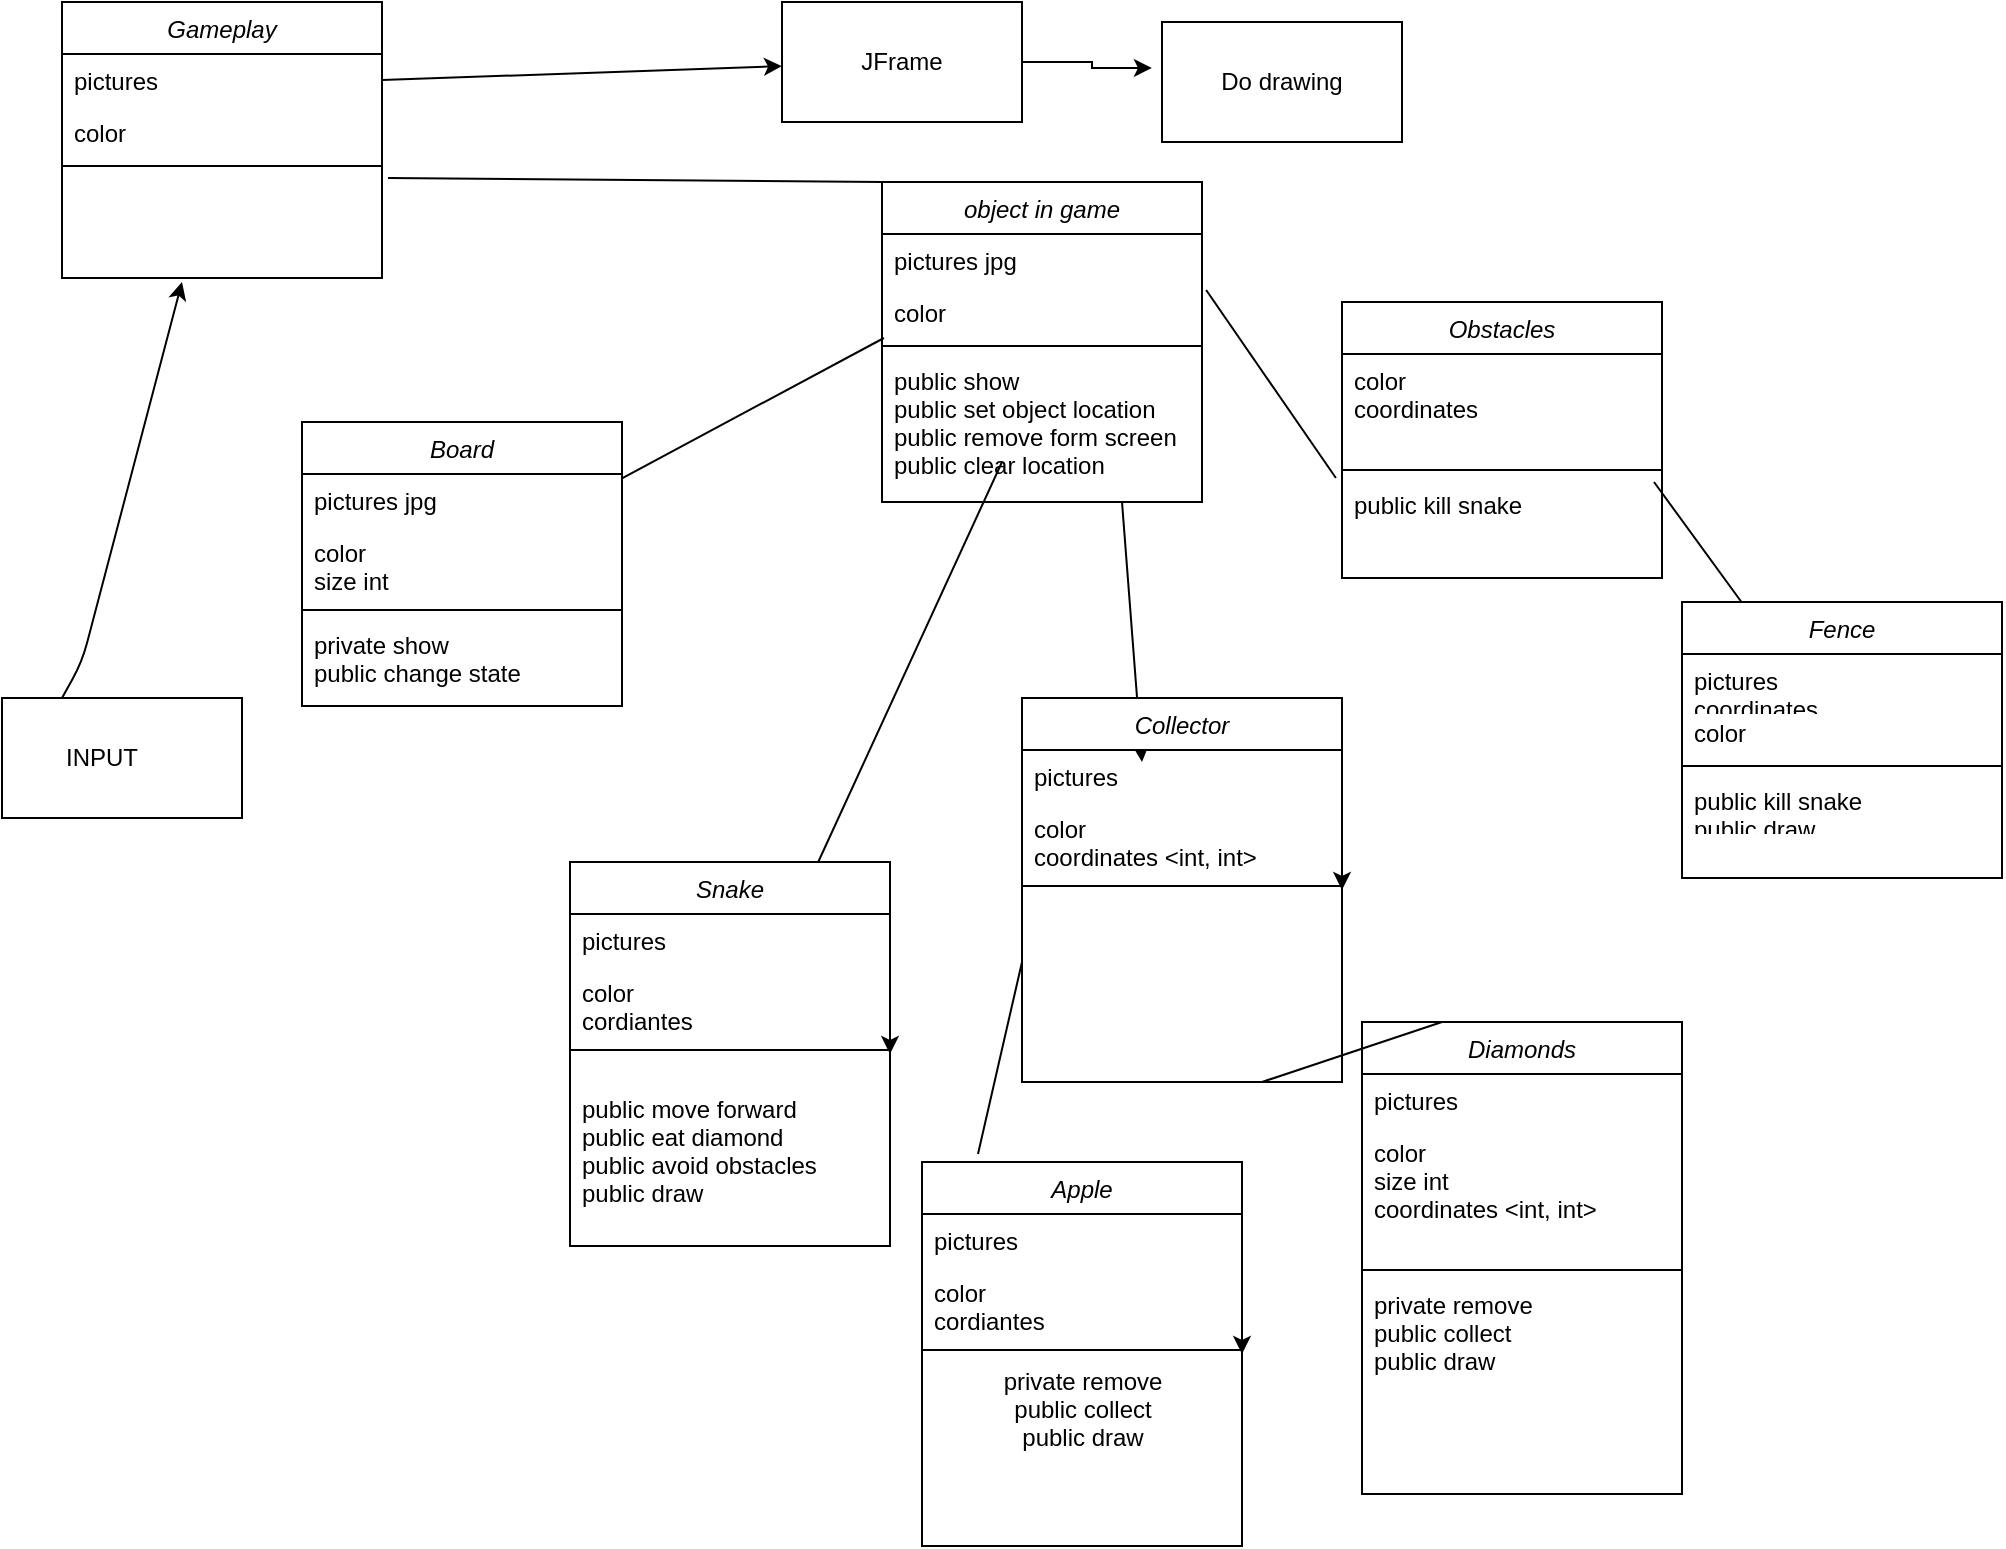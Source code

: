 <mxfile version="14.4.6" type="github">
  <diagram id="C5RBs43oDa-KdzZeNtuy" name="Page-1">
    <mxGraphModel dx="1350" dy="804" grid="1" gridSize="10" guides="1" tooltips="1" connect="1" arrows="1" fold="1" page="1" pageScale="1" pageWidth="827" pageHeight="1169" math="0" shadow="0">
      <root>
        <mxCell id="WIyWlLk6GJQsqaUBKTNV-0" />
        <mxCell id="WIyWlLk6GJQsqaUBKTNV-1" parent="WIyWlLk6GJQsqaUBKTNV-0" />
        <mxCell id="zkfFHV4jXpPFQw0GAbJ--0" value="Snake" style="swimlane;fontStyle=2;align=center;verticalAlign=top;childLayout=stackLayout;horizontal=1;startSize=26;horizontalStack=0;resizeParent=1;resizeLast=0;collapsible=1;marginBottom=0;rounded=0;shadow=0;strokeWidth=1;" parent="WIyWlLk6GJQsqaUBKTNV-1" vertex="1">
          <mxGeometry x="334" y="440" width="160" height="192" as="geometry">
            <mxRectangle x="230" y="140" width="160" height="26" as="alternateBounds" />
          </mxGeometry>
        </mxCell>
        <mxCell id="zkfFHV4jXpPFQw0GAbJ--1" value="pictures" style="text;align=left;verticalAlign=top;spacingLeft=4;spacingRight=4;overflow=hidden;rotatable=0;points=[[0,0.5],[1,0.5]];portConstraint=eastwest;" parent="zkfFHV4jXpPFQw0GAbJ--0" vertex="1">
          <mxGeometry y="26" width="160" height="26" as="geometry" />
        </mxCell>
        <mxCell id="gh3TQLpaxeXf3Y-kWE5p-32" style="edgeStyle=orthogonalEdgeStyle;rounded=0;orthogonalLoop=1;jettySize=auto;html=1;exitX=1;exitY=0.5;exitDx=0;exitDy=0;entryX=1;entryY=0.5;entryDx=0;entryDy=0;" edge="1" parent="zkfFHV4jXpPFQw0GAbJ--0" source="zkfFHV4jXpPFQw0GAbJ--2" target="zkfFHV4jXpPFQw0GAbJ--0">
          <mxGeometry relative="1" as="geometry" />
        </mxCell>
        <mxCell id="zkfFHV4jXpPFQw0GAbJ--2" value="color&#xa;cordiantes&#xa;" style="text;align=left;verticalAlign=top;spacingLeft=4;spacingRight=4;overflow=hidden;rotatable=0;points=[[0,0.5],[1,0.5]];portConstraint=eastwest;rounded=0;shadow=0;html=0;" parent="zkfFHV4jXpPFQw0GAbJ--0" vertex="1">
          <mxGeometry y="52" width="160" height="38" as="geometry" />
        </mxCell>
        <mxCell id="zkfFHV4jXpPFQw0GAbJ--4" value="" style="line;html=1;strokeWidth=1;align=left;verticalAlign=middle;spacingTop=-1;spacingLeft=3;spacingRight=3;rotatable=0;labelPosition=right;points=[];portConstraint=eastwest;" parent="zkfFHV4jXpPFQw0GAbJ--0" vertex="1">
          <mxGeometry y="90" width="160" height="8" as="geometry" />
        </mxCell>
        <mxCell id="gh3TQLpaxeXf3Y-kWE5p-0" value="Gameplay" style="swimlane;fontStyle=2;align=center;verticalAlign=top;childLayout=stackLayout;horizontal=1;startSize=26;horizontalStack=0;resizeParent=1;resizeLast=0;collapsible=1;marginBottom=0;rounded=0;shadow=0;strokeWidth=1;" vertex="1" parent="WIyWlLk6GJQsqaUBKTNV-1">
          <mxGeometry x="80" y="10" width="160" height="138" as="geometry">
            <mxRectangle x="230" y="140" width="160" height="26" as="alternateBounds" />
          </mxGeometry>
        </mxCell>
        <mxCell id="gh3TQLpaxeXf3Y-kWE5p-1" value="pictures" style="text;align=left;verticalAlign=top;spacingLeft=4;spacingRight=4;overflow=hidden;rotatable=0;points=[[0,0.5],[1,0.5]];portConstraint=eastwest;" vertex="1" parent="gh3TQLpaxeXf3Y-kWE5p-0">
          <mxGeometry y="26" width="160" height="26" as="geometry" />
        </mxCell>
        <mxCell id="gh3TQLpaxeXf3Y-kWE5p-2" value="color" style="text;align=left;verticalAlign=top;spacingLeft=4;spacingRight=4;overflow=hidden;rotatable=0;points=[[0,0.5],[1,0.5]];portConstraint=eastwest;rounded=0;shadow=0;html=0;" vertex="1" parent="gh3TQLpaxeXf3Y-kWE5p-0">
          <mxGeometry y="52" width="160" height="26" as="geometry" />
        </mxCell>
        <mxCell id="gh3TQLpaxeXf3Y-kWE5p-3" value="" style="line;html=1;strokeWidth=1;align=left;verticalAlign=middle;spacingTop=-1;spacingLeft=3;spacingRight=3;rotatable=0;labelPosition=right;points=[];portConstraint=eastwest;" vertex="1" parent="gh3TQLpaxeXf3Y-kWE5p-0">
          <mxGeometry y="78" width="160" height="8" as="geometry" />
        </mxCell>
        <mxCell id="gh3TQLpaxeXf3Y-kWE5p-5" value="Board" style="swimlane;fontStyle=2;align=center;verticalAlign=top;childLayout=stackLayout;horizontal=1;startSize=26;horizontalStack=0;resizeParent=1;resizeLast=0;collapsible=1;marginBottom=0;rounded=0;shadow=0;strokeWidth=1;" vertex="1" parent="WIyWlLk6GJQsqaUBKTNV-1">
          <mxGeometry x="200" y="220" width="160" height="142" as="geometry">
            <mxRectangle x="230" y="140" width="160" height="26" as="alternateBounds" />
          </mxGeometry>
        </mxCell>
        <mxCell id="gh3TQLpaxeXf3Y-kWE5p-6" value="pictures jpg" style="text;align=left;verticalAlign=top;spacingLeft=4;spacingRight=4;overflow=hidden;rotatable=0;points=[[0,0.5],[1,0.5]];portConstraint=eastwest;" vertex="1" parent="gh3TQLpaxeXf3Y-kWE5p-5">
          <mxGeometry y="26" width="160" height="26" as="geometry" />
        </mxCell>
        <mxCell id="gh3TQLpaxeXf3Y-kWE5p-7" value="color&#xa;size int&#xa;" style="text;align=left;verticalAlign=top;spacingLeft=4;spacingRight=4;overflow=hidden;rotatable=0;points=[[0,0.5],[1,0.5]];portConstraint=eastwest;rounded=0;shadow=0;html=0;" vertex="1" parent="gh3TQLpaxeXf3Y-kWE5p-5">
          <mxGeometry y="52" width="160" height="38" as="geometry" />
        </mxCell>
        <mxCell id="gh3TQLpaxeXf3Y-kWE5p-8" value="" style="line;html=1;strokeWidth=1;align=left;verticalAlign=middle;spacingTop=-1;spacingLeft=3;spacingRight=3;rotatable=0;labelPosition=right;points=[];portConstraint=eastwest;" vertex="1" parent="gh3TQLpaxeXf3Y-kWE5p-5">
          <mxGeometry y="90" width="160" height="8" as="geometry" />
        </mxCell>
        <mxCell id="gh3TQLpaxeXf3Y-kWE5p-9" value="private show&#xa;public change state &#xa;" style="text;align=left;verticalAlign=top;spacingLeft=4;spacingRight=4;overflow=hidden;rotatable=0;points=[[0,0.5],[1,0.5]];portConstraint=eastwest;" vertex="1" parent="gh3TQLpaxeXf3Y-kWE5p-5">
          <mxGeometry y="98" width="160" height="44" as="geometry" />
        </mxCell>
        <mxCell id="gh3TQLpaxeXf3Y-kWE5p-10" value="object in game" style="swimlane;fontStyle=2;align=center;verticalAlign=top;childLayout=stackLayout;horizontal=1;startSize=26;horizontalStack=0;resizeParent=1;resizeLast=0;collapsible=1;marginBottom=0;rounded=0;shadow=0;strokeWidth=1;" vertex="1" parent="WIyWlLk6GJQsqaUBKTNV-1">
          <mxGeometry x="490" y="100" width="160" height="160" as="geometry">
            <mxRectangle x="230" y="140" width="160" height="26" as="alternateBounds" />
          </mxGeometry>
        </mxCell>
        <mxCell id="gh3TQLpaxeXf3Y-kWE5p-11" value="pictures jpg" style="text;align=left;verticalAlign=top;spacingLeft=4;spacingRight=4;overflow=hidden;rotatable=0;points=[[0,0.5],[1,0.5]];portConstraint=eastwest;" vertex="1" parent="gh3TQLpaxeXf3Y-kWE5p-10">
          <mxGeometry y="26" width="160" height="26" as="geometry" />
        </mxCell>
        <mxCell id="gh3TQLpaxeXf3Y-kWE5p-12" value="color" style="text;align=left;verticalAlign=top;spacingLeft=4;spacingRight=4;overflow=hidden;rotatable=0;points=[[0,0.5],[1,0.5]];portConstraint=eastwest;rounded=0;shadow=0;html=0;" vertex="1" parent="gh3TQLpaxeXf3Y-kWE5p-10">
          <mxGeometry y="52" width="160" height="26" as="geometry" />
        </mxCell>
        <mxCell id="gh3TQLpaxeXf3Y-kWE5p-13" value="" style="line;html=1;strokeWidth=1;align=left;verticalAlign=middle;spacingTop=-1;spacingLeft=3;spacingRight=3;rotatable=0;labelPosition=right;points=[];portConstraint=eastwest;" vertex="1" parent="gh3TQLpaxeXf3Y-kWE5p-10">
          <mxGeometry y="78" width="160" height="8" as="geometry" />
        </mxCell>
        <mxCell id="gh3TQLpaxeXf3Y-kWE5p-14" value="public show&#xa;public set object location&#xa;public remove form screen&#xa;public clear location&#xa;&#xa;" style="text;align=left;verticalAlign=top;spacingLeft=4;spacingRight=4;overflow=hidden;rotatable=0;points=[[0,0.5],[1,0.5]];portConstraint=eastwest;" vertex="1" parent="gh3TQLpaxeXf3Y-kWE5p-10">
          <mxGeometry y="86" width="160" height="74" as="geometry" />
        </mxCell>
        <mxCell id="gh3TQLpaxeXf3Y-kWE5p-15" value="Obstacles" style="swimlane;fontStyle=2;align=center;verticalAlign=top;childLayout=stackLayout;horizontal=1;startSize=26;horizontalStack=0;resizeParent=1;resizeLast=0;collapsible=1;marginBottom=0;rounded=0;shadow=0;strokeWidth=1;" vertex="1" parent="WIyWlLk6GJQsqaUBKTNV-1">
          <mxGeometry x="720" y="160" width="160" height="138" as="geometry">
            <mxRectangle x="230" y="140" width="160" height="26" as="alternateBounds" />
          </mxGeometry>
        </mxCell>
        <mxCell id="gh3TQLpaxeXf3Y-kWE5p-17" value="color&#xa;coordinates&#xa;" style="text;align=left;verticalAlign=top;spacingLeft=4;spacingRight=4;overflow=hidden;rotatable=0;points=[[0,0.5],[1,0.5]];portConstraint=eastwest;rounded=0;shadow=0;html=0;" vertex="1" parent="gh3TQLpaxeXf3Y-kWE5p-15">
          <mxGeometry y="26" width="160" height="54" as="geometry" />
        </mxCell>
        <mxCell id="gh3TQLpaxeXf3Y-kWE5p-18" value="" style="line;html=1;strokeWidth=1;align=left;verticalAlign=middle;spacingTop=-1;spacingLeft=3;spacingRight=3;rotatable=0;labelPosition=right;points=[];portConstraint=eastwest;" vertex="1" parent="gh3TQLpaxeXf3Y-kWE5p-15">
          <mxGeometry y="80" width="160" height="8" as="geometry" />
        </mxCell>
        <mxCell id="gh3TQLpaxeXf3Y-kWE5p-19" value="public kill snake" style="text;align=left;verticalAlign=top;spacingLeft=4;spacingRight=4;overflow=hidden;rotatable=0;points=[[0,0.5],[1,0.5]];portConstraint=eastwest;" vertex="1" parent="gh3TQLpaxeXf3Y-kWE5p-15">
          <mxGeometry y="88" width="160" height="26" as="geometry" />
        </mxCell>
        <mxCell id="gh3TQLpaxeXf3Y-kWE5p-20" value="Diamonds" style="swimlane;fontStyle=2;align=center;verticalAlign=top;childLayout=stackLayout;horizontal=1;startSize=26;horizontalStack=0;resizeParent=1;resizeLast=0;collapsible=1;marginBottom=0;rounded=0;shadow=0;strokeWidth=1;" vertex="1" parent="WIyWlLk6GJQsqaUBKTNV-1">
          <mxGeometry x="730" y="520" width="160" height="236" as="geometry">
            <mxRectangle x="230" y="140" width="160" height="26" as="alternateBounds" />
          </mxGeometry>
        </mxCell>
        <mxCell id="gh3TQLpaxeXf3Y-kWE5p-21" value="pictures" style="text;align=left;verticalAlign=top;spacingLeft=4;spacingRight=4;overflow=hidden;rotatable=0;points=[[0,0.5],[1,0.5]];portConstraint=eastwest;" vertex="1" parent="gh3TQLpaxeXf3Y-kWE5p-20">
          <mxGeometry y="26" width="160" height="26" as="geometry" />
        </mxCell>
        <mxCell id="gh3TQLpaxeXf3Y-kWE5p-22" value="color &#xa;size int&#xa;coordinates &lt;int, int&gt;&#xa;" style="text;align=left;verticalAlign=top;spacingLeft=4;spacingRight=4;overflow=hidden;rotatable=0;points=[[0,0.5],[1,0.5]];portConstraint=eastwest;rounded=0;shadow=0;html=0;" vertex="1" parent="gh3TQLpaxeXf3Y-kWE5p-20">
          <mxGeometry y="52" width="160" height="68" as="geometry" />
        </mxCell>
        <mxCell id="gh3TQLpaxeXf3Y-kWE5p-23" value="" style="line;html=1;strokeWidth=1;align=left;verticalAlign=middle;spacingTop=-1;spacingLeft=3;spacingRight=3;rotatable=0;labelPosition=right;points=[];portConstraint=eastwest;" vertex="1" parent="gh3TQLpaxeXf3Y-kWE5p-20">
          <mxGeometry y="120" width="160" height="8" as="geometry" />
        </mxCell>
        <mxCell id="gh3TQLpaxeXf3Y-kWE5p-24" value="private remove&#xa;public collect&#xa;public draw&#xa;" style="text;align=left;verticalAlign=top;spacingLeft=4;spacingRight=4;overflow=hidden;rotatable=0;points=[[0,0.5],[1,0.5]];portConstraint=eastwest;" vertex="1" parent="gh3TQLpaxeXf3Y-kWE5p-20">
          <mxGeometry y="128" width="160" height="108" as="geometry" />
        </mxCell>
        <mxCell id="gh3TQLpaxeXf3Y-kWE5p-27" value="" style="endArrow=none;html=1;exitX=1.019;exitY=0.077;exitDx=0;exitDy=0;exitPerimeter=0;entryX=0;entryY=0;entryDx=0;entryDy=0;" edge="1" parent="WIyWlLk6GJQsqaUBKTNV-1" target="gh3TQLpaxeXf3Y-kWE5p-10">
          <mxGeometry width="50" height="50" relative="1" as="geometry">
            <mxPoint x="243.04" y="98.002" as="sourcePoint" />
            <mxPoint x="440" y="390" as="targetPoint" />
          </mxGeometry>
        </mxCell>
        <mxCell id="gh3TQLpaxeXf3Y-kWE5p-28" value="" style="endArrow=none;html=1;entryX=0.006;entryY=1;entryDx=0;entryDy=0;entryPerimeter=0;" edge="1" parent="WIyWlLk6GJQsqaUBKTNV-1" source="gh3TQLpaxeXf3Y-kWE5p-5" target="gh3TQLpaxeXf3Y-kWE5p-12">
          <mxGeometry width="50" height="50" relative="1" as="geometry">
            <mxPoint x="390" y="440" as="sourcePoint" />
            <mxPoint x="440" y="390" as="targetPoint" />
          </mxGeometry>
        </mxCell>
        <mxCell id="gh3TQLpaxeXf3Y-kWE5p-29" value="" style="endArrow=none;html=1;" edge="1" parent="WIyWlLk6GJQsqaUBKTNV-1" source="zkfFHV4jXpPFQw0GAbJ--0">
          <mxGeometry width="50" height="50" relative="1" as="geometry">
            <mxPoint x="390" y="440" as="sourcePoint" />
            <mxPoint x="550" y="240" as="targetPoint" />
          </mxGeometry>
        </mxCell>
        <mxCell id="gh3TQLpaxeXf3Y-kWE5p-35" value="" style="endArrow=none;html=1;entryX=0.25;entryY=0;entryDx=0;entryDy=0;exitX=0.75;exitY=1;exitDx=0;exitDy=0;" edge="1" parent="WIyWlLk6GJQsqaUBKTNV-1" source="gh3TQLpaxeXf3Y-kWE5p-58" target="gh3TQLpaxeXf3Y-kWE5p-20">
          <mxGeometry width="50" height="50" relative="1" as="geometry">
            <mxPoint x="750" y="300" as="sourcePoint" />
            <mxPoint x="440" y="390" as="targetPoint" />
          </mxGeometry>
        </mxCell>
        <mxCell id="gh3TQLpaxeXf3Y-kWE5p-36" value="Fence" style="swimlane;fontStyle=2;align=center;verticalAlign=top;childLayout=stackLayout;horizontal=1;startSize=26;horizontalStack=0;resizeParent=1;resizeLast=0;collapsible=1;marginBottom=0;rounded=0;shadow=0;strokeWidth=1;" vertex="1" parent="WIyWlLk6GJQsqaUBKTNV-1">
          <mxGeometry x="890" y="310" width="160" height="138" as="geometry">
            <mxRectangle x="230" y="140" width="160" height="26" as="alternateBounds" />
          </mxGeometry>
        </mxCell>
        <mxCell id="gh3TQLpaxeXf3Y-kWE5p-37" value="pictures&#xa;coordinates&#xa;" style="text;align=left;verticalAlign=top;spacingLeft=4;spacingRight=4;overflow=hidden;rotatable=0;points=[[0,0.5],[1,0.5]];portConstraint=eastwest;" vertex="1" parent="gh3TQLpaxeXf3Y-kWE5p-36">
          <mxGeometry y="26" width="160" height="26" as="geometry" />
        </mxCell>
        <mxCell id="gh3TQLpaxeXf3Y-kWE5p-38" value="color" style="text;align=left;verticalAlign=top;spacingLeft=4;spacingRight=4;overflow=hidden;rotatable=0;points=[[0,0.5],[1,0.5]];portConstraint=eastwest;rounded=0;shadow=0;html=0;" vertex="1" parent="gh3TQLpaxeXf3Y-kWE5p-36">
          <mxGeometry y="52" width="160" height="26" as="geometry" />
        </mxCell>
        <mxCell id="gh3TQLpaxeXf3Y-kWE5p-39" value="" style="line;html=1;strokeWidth=1;align=left;verticalAlign=middle;spacingTop=-1;spacingLeft=3;spacingRight=3;rotatable=0;labelPosition=right;points=[];portConstraint=eastwest;" vertex="1" parent="gh3TQLpaxeXf3Y-kWE5p-36">
          <mxGeometry y="78" width="160" height="8" as="geometry" />
        </mxCell>
        <mxCell id="gh3TQLpaxeXf3Y-kWE5p-40" value="public kill snake&#xa;public draw&#xa;" style="text;align=left;verticalAlign=top;spacingLeft=4;spacingRight=4;overflow=hidden;rotatable=0;points=[[0,0.5],[1,0.5]];portConstraint=eastwest;" vertex="1" parent="gh3TQLpaxeXf3Y-kWE5p-36">
          <mxGeometry y="86" width="160" height="26" as="geometry" />
        </mxCell>
        <mxCell id="gh3TQLpaxeXf3Y-kWE5p-41" value="" style="endArrow=none;html=1;entryX=0.975;entryY=0.077;entryDx=0;entryDy=0;entryPerimeter=0;" edge="1" parent="WIyWlLk6GJQsqaUBKTNV-1" source="gh3TQLpaxeXf3Y-kWE5p-36" target="gh3TQLpaxeXf3Y-kWE5p-19">
          <mxGeometry width="50" height="50" relative="1" as="geometry">
            <mxPoint x="390" y="440" as="sourcePoint" />
            <mxPoint x="440" y="390" as="targetPoint" />
          </mxGeometry>
        </mxCell>
        <mxCell id="gh3TQLpaxeXf3Y-kWE5p-42" value="" style="endArrow=none;html=1;entryX=1.013;entryY=0.077;entryDx=0;entryDy=0;entryPerimeter=0;exitX=-0.019;exitY=0;exitDx=0;exitDy=0;exitPerimeter=0;" edge="1" parent="WIyWlLk6GJQsqaUBKTNV-1" source="gh3TQLpaxeXf3Y-kWE5p-19" target="gh3TQLpaxeXf3Y-kWE5p-12">
          <mxGeometry width="50" height="50" relative="1" as="geometry">
            <mxPoint x="390" y="440" as="sourcePoint" />
            <mxPoint x="440" y="390" as="targetPoint" />
          </mxGeometry>
        </mxCell>
        <mxCell id="gh3TQLpaxeXf3Y-kWE5p-43" value="" style="endArrow=classic;html=1;exitX=1;exitY=0.5;exitDx=0;exitDy=0;" edge="1" parent="WIyWlLk6GJQsqaUBKTNV-1" source="gh3TQLpaxeXf3Y-kWE5p-1" target="gh3TQLpaxeXf3Y-kWE5p-44">
          <mxGeometry width="50" height="50" relative="1" as="geometry">
            <mxPoint x="390" y="440" as="sourcePoint" />
            <mxPoint x="500" y="40" as="targetPoint" />
          </mxGeometry>
        </mxCell>
        <mxCell id="gh3TQLpaxeXf3Y-kWE5p-56" style="edgeStyle=orthogonalEdgeStyle;rounded=0;orthogonalLoop=1;jettySize=auto;html=1;exitX=1;exitY=0.5;exitDx=0;exitDy=0;entryX=-0.042;entryY=0.383;entryDx=0;entryDy=0;entryPerimeter=0;" edge="1" parent="WIyWlLk6GJQsqaUBKTNV-1" source="gh3TQLpaxeXf3Y-kWE5p-44" target="gh3TQLpaxeXf3Y-kWE5p-54">
          <mxGeometry relative="1" as="geometry" />
        </mxCell>
        <mxCell id="gh3TQLpaxeXf3Y-kWE5p-44" value="JFrame" style="rounded=0;whiteSpace=wrap;html=1;" vertex="1" parent="WIyWlLk6GJQsqaUBKTNV-1">
          <mxGeometry x="440" y="10" width="120" height="60" as="geometry" />
        </mxCell>
        <mxCell id="gh3TQLpaxeXf3Y-kWE5p-45" value="" style="endArrow=classic;html=1;exitX=0.25;exitY=0;exitDx=0;exitDy=0;" edge="1" parent="WIyWlLk6GJQsqaUBKTNV-1" source="gh3TQLpaxeXf3Y-kWE5p-52">
          <mxGeometry width="50" height="50" relative="1" as="geometry">
            <mxPoint x="70" y="328" as="sourcePoint" />
            <mxPoint x="140" y="150" as="targetPoint" />
            <Array as="points">
              <mxPoint x="90" y="340" />
            </Array>
          </mxGeometry>
        </mxCell>
        <mxCell id="gh3TQLpaxeXf3Y-kWE5p-52" value="" style="rounded=0;whiteSpace=wrap;html=1;" vertex="1" parent="WIyWlLk6GJQsqaUBKTNV-1">
          <mxGeometry x="50.004" y="358" width="120" height="60" as="geometry" />
        </mxCell>
        <mxCell id="gh3TQLpaxeXf3Y-kWE5p-53" value="INPUT" style="text;html=1;strokeColor=none;fillColor=none;align=center;verticalAlign=middle;whiteSpace=wrap;rounded=0;" vertex="1" parent="WIyWlLk6GJQsqaUBKTNV-1">
          <mxGeometry x="80" y="378" width="40" height="20" as="geometry" />
        </mxCell>
        <mxCell id="zkfFHV4jXpPFQw0GAbJ--5" value="public move forward&#xa;public eat diamond&#xa;public avoid obstacles&#xa;public draw&#xa;&#xa;" style="text;align=left;verticalAlign=top;spacingLeft=4;spacingRight=4;overflow=hidden;rotatable=0;points=[[0,0.5],[1,0.5]];portConstraint=eastwest;" parent="WIyWlLk6GJQsqaUBKTNV-1" vertex="1">
          <mxGeometry x="334" y="550" width="160" height="94" as="geometry" />
        </mxCell>
        <mxCell id="gh3TQLpaxeXf3Y-kWE5p-54" value="Do drawing" style="rounded=0;whiteSpace=wrap;html=1;" vertex="1" parent="WIyWlLk6GJQsqaUBKTNV-1">
          <mxGeometry x="630" y="20" width="120" height="60" as="geometry" />
        </mxCell>
        <mxCell id="gh3TQLpaxeXf3Y-kWE5p-57" value="" style="endArrow=classic;html=1;exitX=0.75;exitY=1;exitDx=0;exitDy=0;" edge="1" parent="WIyWlLk6GJQsqaUBKTNV-1" source="gh3TQLpaxeXf3Y-kWE5p-10">
          <mxGeometry width="50" height="50" relative="1" as="geometry">
            <mxPoint x="390" y="410" as="sourcePoint" />
            <mxPoint x="620" y="390" as="targetPoint" />
          </mxGeometry>
        </mxCell>
        <mxCell id="gh3TQLpaxeXf3Y-kWE5p-58" value="Collector" style="swimlane;fontStyle=2;align=center;verticalAlign=top;childLayout=stackLayout;horizontal=1;startSize=26;horizontalStack=0;resizeParent=1;resizeLast=0;collapsible=1;marginBottom=0;rounded=0;shadow=0;strokeWidth=1;" vertex="1" parent="WIyWlLk6GJQsqaUBKTNV-1">
          <mxGeometry x="560" y="358" width="160" height="192" as="geometry">
            <mxRectangle x="230" y="140" width="160" height="26" as="alternateBounds" />
          </mxGeometry>
        </mxCell>
        <mxCell id="gh3TQLpaxeXf3Y-kWE5p-59" value="pictures" style="text;align=left;verticalAlign=top;spacingLeft=4;spacingRight=4;overflow=hidden;rotatable=0;points=[[0,0.5],[1,0.5]];portConstraint=eastwest;" vertex="1" parent="gh3TQLpaxeXf3Y-kWE5p-58">
          <mxGeometry y="26" width="160" height="26" as="geometry" />
        </mxCell>
        <mxCell id="gh3TQLpaxeXf3Y-kWE5p-60" style="edgeStyle=orthogonalEdgeStyle;rounded=0;orthogonalLoop=1;jettySize=auto;html=1;exitX=1;exitY=0.5;exitDx=0;exitDy=0;entryX=1;entryY=0.5;entryDx=0;entryDy=0;" edge="1" parent="gh3TQLpaxeXf3Y-kWE5p-58" source="gh3TQLpaxeXf3Y-kWE5p-61" target="gh3TQLpaxeXf3Y-kWE5p-58">
          <mxGeometry relative="1" as="geometry" />
        </mxCell>
        <mxCell id="gh3TQLpaxeXf3Y-kWE5p-61" value="color&#xa;coordinates &lt;int, int&gt;&#xa;" style="text;align=left;verticalAlign=top;spacingLeft=4;spacingRight=4;overflow=hidden;rotatable=0;points=[[0,0.5],[1,0.5]];portConstraint=eastwest;rounded=0;shadow=0;html=0;" vertex="1" parent="gh3TQLpaxeXf3Y-kWE5p-58">
          <mxGeometry y="52" width="160" height="38" as="geometry" />
        </mxCell>
        <mxCell id="gh3TQLpaxeXf3Y-kWE5p-62" value="" style="line;html=1;strokeWidth=1;align=left;verticalAlign=middle;spacingTop=-1;spacingLeft=3;spacingRight=3;rotatable=0;labelPosition=right;points=[];portConstraint=eastwest;" vertex="1" parent="gh3TQLpaxeXf3Y-kWE5p-58">
          <mxGeometry y="90" width="160" height="8" as="geometry" />
        </mxCell>
        <mxCell id="gh3TQLpaxeXf3Y-kWE5p-64" value="Apple" style="swimlane;fontStyle=2;align=center;verticalAlign=top;childLayout=stackLayout;horizontal=1;startSize=26;horizontalStack=0;resizeParent=1;resizeLast=0;collapsible=1;marginBottom=0;rounded=0;shadow=0;strokeWidth=1;" vertex="1" parent="WIyWlLk6GJQsqaUBKTNV-1">
          <mxGeometry x="510" y="590" width="160" height="192" as="geometry">
            <mxRectangle x="230" y="140" width="160" height="26" as="alternateBounds" />
          </mxGeometry>
        </mxCell>
        <mxCell id="gh3TQLpaxeXf3Y-kWE5p-65" value="pictures" style="text;align=left;verticalAlign=top;spacingLeft=4;spacingRight=4;overflow=hidden;rotatable=0;points=[[0,0.5],[1,0.5]];portConstraint=eastwest;" vertex="1" parent="gh3TQLpaxeXf3Y-kWE5p-64">
          <mxGeometry y="26" width="160" height="26" as="geometry" />
        </mxCell>
        <mxCell id="gh3TQLpaxeXf3Y-kWE5p-66" style="edgeStyle=orthogonalEdgeStyle;rounded=0;orthogonalLoop=1;jettySize=auto;html=1;exitX=1;exitY=0.5;exitDx=0;exitDy=0;entryX=1;entryY=0.5;entryDx=0;entryDy=0;" edge="1" parent="gh3TQLpaxeXf3Y-kWE5p-64" source="gh3TQLpaxeXf3Y-kWE5p-67" target="gh3TQLpaxeXf3Y-kWE5p-64">
          <mxGeometry relative="1" as="geometry" />
        </mxCell>
        <mxCell id="gh3TQLpaxeXf3Y-kWE5p-67" value="color&#xa;cordiantes&#xa;" style="text;align=left;verticalAlign=top;spacingLeft=4;spacingRight=4;overflow=hidden;rotatable=0;points=[[0,0.5],[1,0.5]];portConstraint=eastwest;rounded=0;shadow=0;html=0;" vertex="1" parent="gh3TQLpaxeXf3Y-kWE5p-64">
          <mxGeometry y="52" width="160" height="38" as="geometry" />
        </mxCell>
        <mxCell id="gh3TQLpaxeXf3Y-kWE5p-68" value="" style="line;html=1;strokeWidth=1;align=left;verticalAlign=middle;spacingTop=-1;spacingLeft=3;spacingRight=3;rotatable=0;labelPosition=right;points=[];portConstraint=eastwest;" vertex="1" parent="gh3TQLpaxeXf3Y-kWE5p-64">
          <mxGeometry y="90" width="160" height="8" as="geometry" />
        </mxCell>
        <mxCell id="gh3TQLpaxeXf3Y-kWE5p-75" value="private remove&lt;br&gt;public collect&lt;br&gt;public draw&lt;div&gt;&lt;br&gt;&lt;br&gt;&lt;/div&gt;" style="text;html=1;align=center;verticalAlign=middle;resizable=0;points=[];autosize=1;" vertex="1" parent="gh3TQLpaxeXf3Y-kWE5p-64">
          <mxGeometry y="98" width="160" height="80" as="geometry" />
        </mxCell>
        <mxCell id="gh3TQLpaxeXf3Y-kWE5p-69" value="" style="endArrow=none;html=1;exitX=0.175;exitY=-0.021;exitDx=0;exitDy=0;exitPerimeter=0;" edge="1" parent="WIyWlLk6GJQsqaUBKTNV-1" source="gh3TQLpaxeXf3Y-kWE5p-64">
          <mxGeometry width="50" height="50" relative="1" as="geometry">
            <mxPoint x="390" y="410" as="sourcePoint" />
            <mxPoint x="560" y="490" as="targetPoint" />
          </mxGeometry>
        </mxCell>
      </root>
    </mxGraphModel>
  </diagram>
</mxfile>
